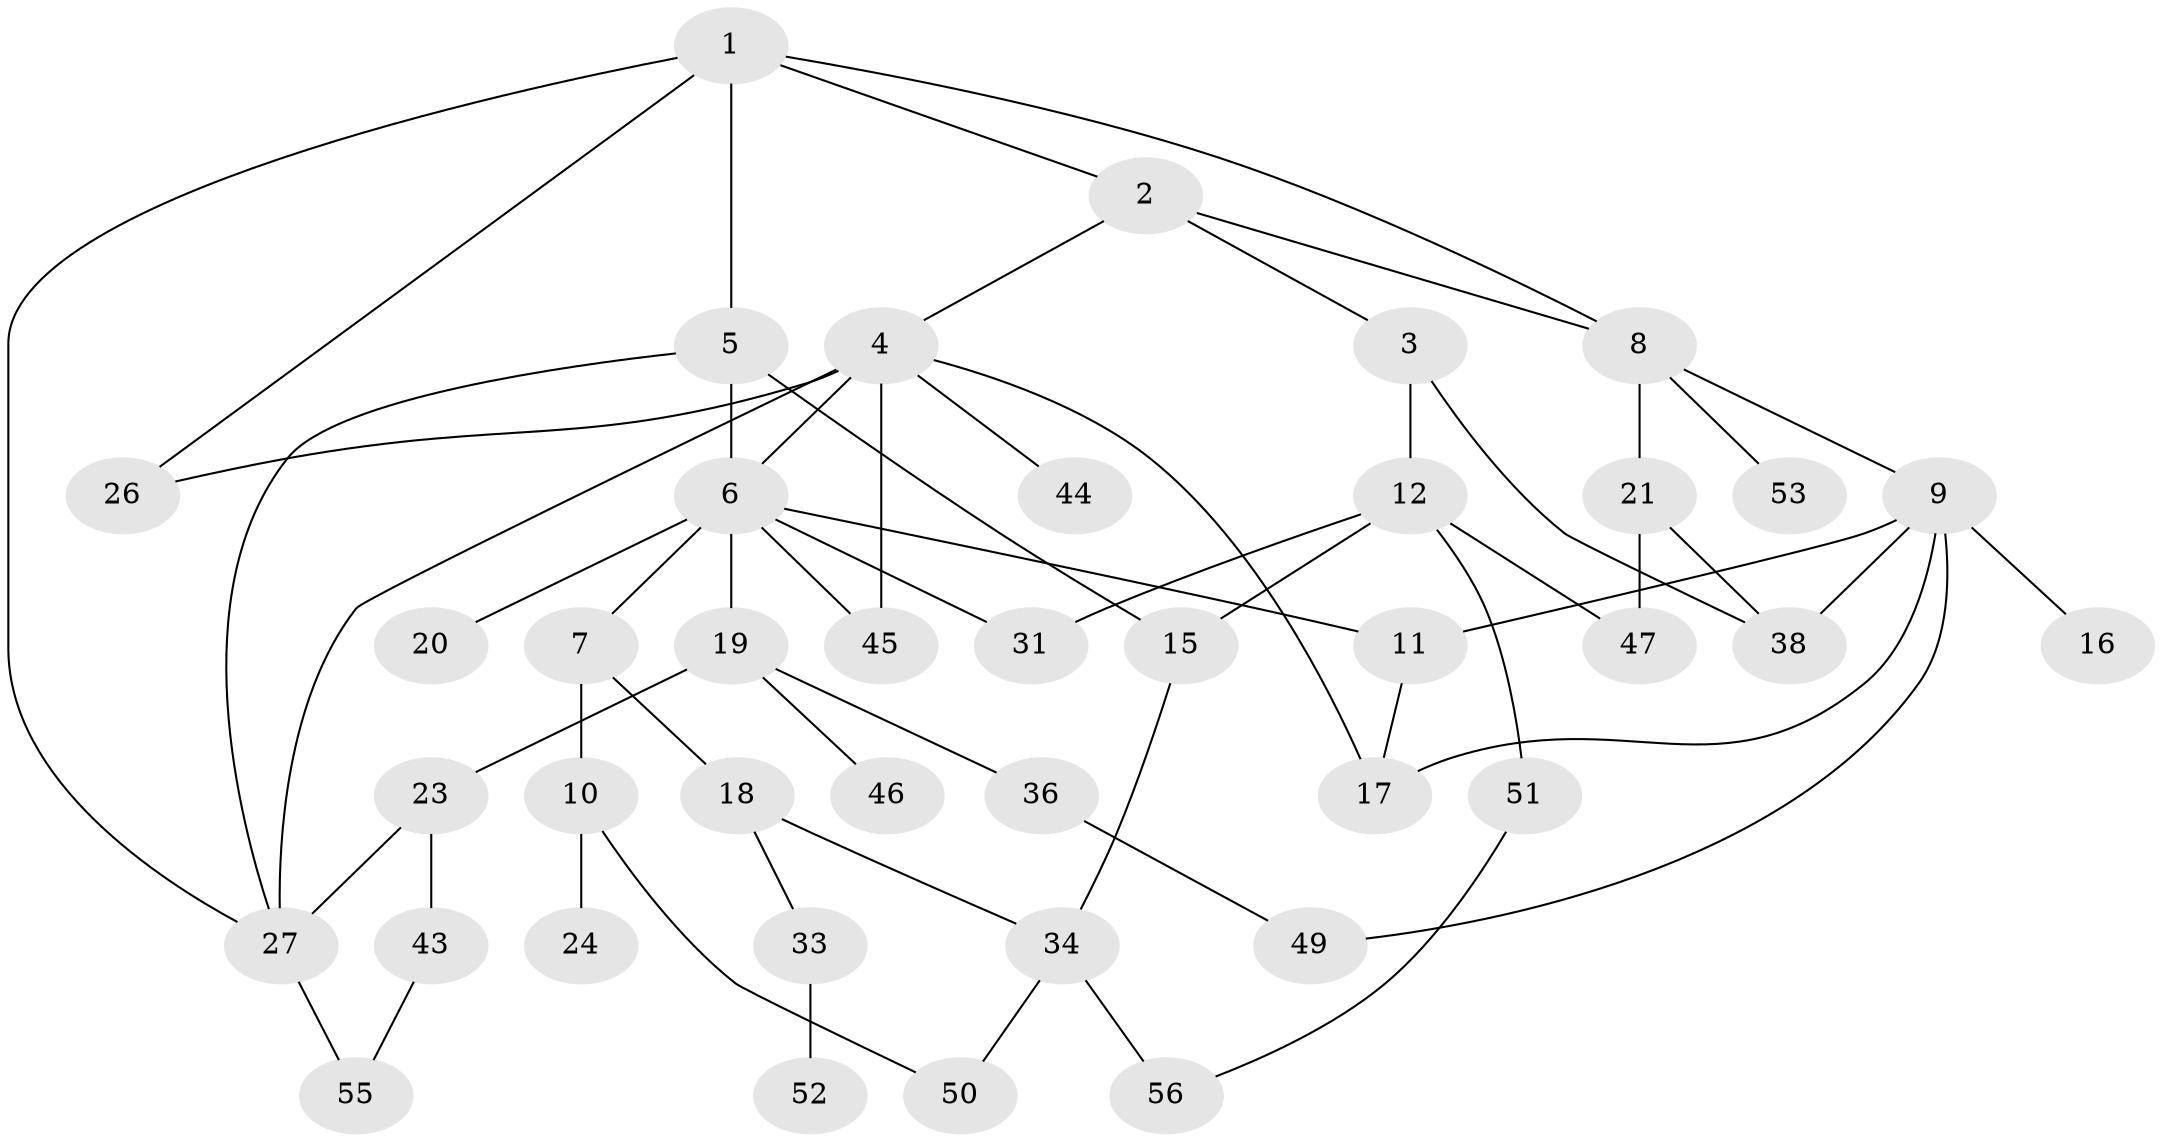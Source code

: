 // Generated by graph-tools (version 1.1) at 2025/51/02/27/25 19:51:37]
// undirected, 40 vertices, 59 edges
graph export_dot {
graph [start="1"]
  node [color=gray90,style=filled];
  1 [super="+39"];
  2;
  3;
  4 [super="+37"];
  5 [super="+54"];
  6 [super="+13"];
  7 [super="+25"];
  8 [super="+22"];
  9 [super="+29"];
  10 [super="+14"];
  11 [super="+30"];
  12 [super="+41"];
  15;
  16;
  17;
  18;
  19 [super="+28"];
  20 [super="+40"];
  21 [super="+32"];
  23;
  24;
  26 [super="+42"];
  27 [super="+35"];
  31;
  33;
  34 [super="+48"];
  36 [super="+57"];
  38 [super="+58"];
  43;
  44;
  45;
  46;
  47;
  49;
  50;
  51;
  52;
  53;
  55;
  56;
  1 -- 2;
  1 -- 5;
  1 -- 26;
  1 -- 27;
  1 -- 8;
  2 -- 3;
  2 -- 4;
  2 -- 8;
  3 -- 12;
  3 -- 38;
  4 -- 27;
  4 -- 44;
  4 -- 45;
  4 -- 17;
  4 -- 6;
  4 -- 26;
  5 -- 6;
  5 -- 15;
  5 -- 27;
  6 -- 7 [weight=2];
  6 -- 19;
  6 -- 31;
  6 -- 45;
  6 -- 20;
  6 -- 11;
  7 -- 10;
  7 -- 18;
  8 -- 9;
  8 -- 21 [weight=2];
  8 -- 53;
  9 -- 11;
  9 -- 16;
  9 -- 17;
  9 -- 49;
  9 -- 38;
  10 -- 50;
  10 -- 24;
  11 -- 17;
  12 -- 47;
  12 -- 51;
  12 -- 15;
  12 -- 31;
  15 -- 34;
  18 -- 33;
  18 -- 34;
  19 -- 23;
  19 -- 36;
  19 -- 46;
  21 -- 47;
  21 -- 38;
  23 -- 43;
  23 -- 27;
  27 -- 55;
  33 -- 52;
  34 -- 50;
  34 -- 56;
  36 -- 49;
  43 -- 55;
  51 -- 56;
}
